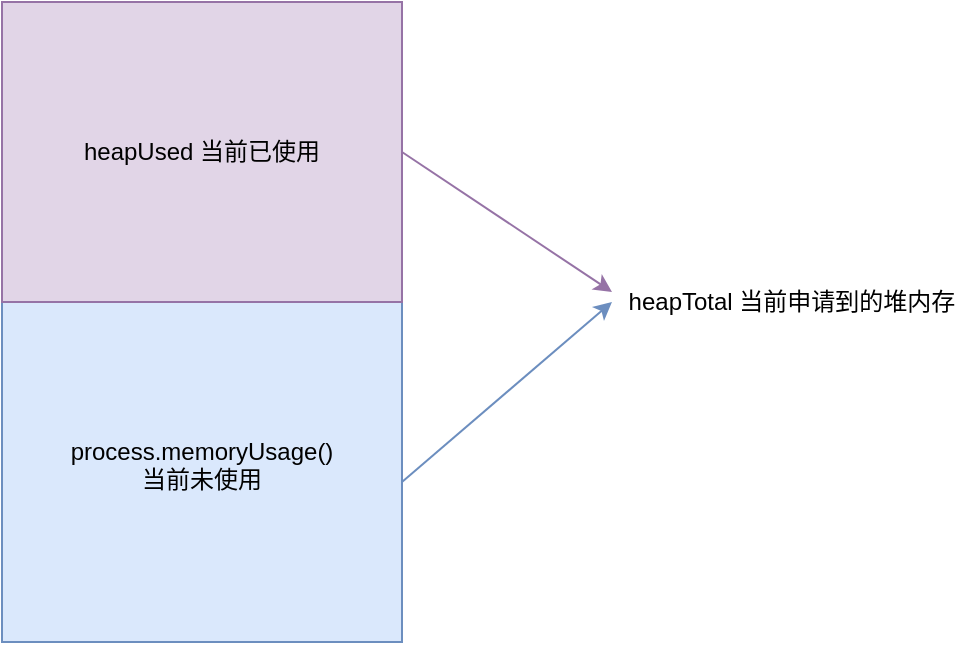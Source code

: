 <mxfile version="12.4.2" type="device" pages="1"><diagram id="xkhtNJQnSi8hyNEb7mng" name="Page-1"><mxGraphModel dx="946" dy="585" grid="1" gridSize="10" guides="1" tooltips="1" connect="1" arrows="1" fold="1" page="1" pageScale="1" pageWidth="827" pageHeight="1169" math="0" shadow="0"><root><mxCell id="0"/><mxCell id="1" parent="0"/><mxCell id="Aqj6MWsUaiVpXPT02ePT-1" value="&lt;br&gt;&lt;br&gt;&lt;br&gt;&lt;br&gt;&lt;br&gt;&lt;br&gt;&lt;br&gt;&lt;br&gt;&lt;br&gt;&lt;br&gt;process.memoryUsage()&lt;br&gt;当前未使用" style="rounded=0;whiteSpace=wrap;html=1;fillColor=#dae8fc;strokeColor=#6c8ebf;" parent="1" vertex="1"><mxGeometry x="280" y="160" width="200" height="320" as="geometry"/></mxCell><mxCell id="Aqj6MWsUaiVpXPT02ePT-2" value="heapUsed 当前已使用" style="rounded=0;whiteSpace=wrap;html=1;fillColor=#e1d5e7;strokeColor=#9673a6;" parent="1" vertex="1"><mxGeometry x="280" y="160" width="200" height="150" as="geometry"/></mxCell><mxCell id="Aqj6MWsUaiVpXPT02ePT-3" value="" style="endArrow=classic;html=1;fillColor=#e1d5e7;strokeColor=#9673a6;entryX=0;entryY=0.25;entryDx=0;entryDy=0;exitX=1;exitY=0.5;exitDx=0;exitDy=0;" parent="1" target="Aqj6MWsUaiVpXPT02ePT-5" edge="1" source="Aqj6MWsUaiVpXPT02ePT-2"><mxGeometry width="50" height="50" relative="1" as="geometry"><mxPoint x="495" y="190" as="sourcePoint"/><mxPoint x="575" y="270" as="targetPoint"/></mxGeometry></mxCell><mxCell id="Aqj6MWsUaiVpXPT02ePT-4" value="" style="endArrow=classic;html=1;fillColor=#dae8fc;strokeColor=#6c8ebf;exitX=1;exitY=0.75;exitDx=0;exitDy=0;entryX=0;entryY=0.5;entryDx=0;entryDy=0;" parent="1" source="Aqj6MWsUaiVpXPT02ePT-1" target="Aqj6MWsUaiVpXPT02ePT-5" edge="1"><mxGeometry width="50" height="50" relative="1" as="geometry"><mxPoint x="495" y="340" as="sourcePoint"/><mxPoint x="575" y="280" as="targetPoint"/></mxGeometry></mxCell><mxCell id="Aqj6MWsUaiVpXPT02ePT-5" value="heapTotal 当前申请到的堆内存" style="text;html=1;strokeColor=none;fillColor=none;align=center;verticalAlign=middle;whiteSpace=wrap;rounded=0;" parent="1" vertex="1"><mxGeometry x="585" y="300" width="180" height="20" as="geometry"/></mxCell></root></mxGraphModel></diagram></mxfile>